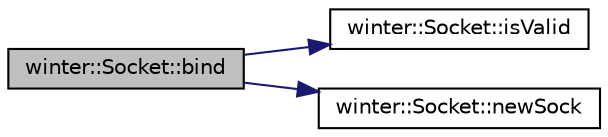 digraph "winter::Socket::bind"
{
 // LATEX_PDF_SIZE
  edge [fontname="Helvetica",fontsize="10",labelfontname="Helvetica",labelfontsize="10"];
  node [fontname="Helvetica",fontsize="10",shape=record];
  rankdir="LR";
  Node1 [label="winter::Socket::bind",height=0.2,width=0.4,color="black", fillcolor="grey75", style="filled", fontcolor="black",tooltip="绑定地址"];
  Node1 -> Node2 [color="midnightblue",fontsize="10",style="solid",fontname="Helvetica"];
  Node2 [label="winter::Socket::isValid",height=0.2,width=0.4,color="black", fillcolor="white", style="filled",URL="$classwinter_1_1Socket.html#aa53b07ea70805925ce517814ed8da603",tooltip="是否有效(m_sock != -1)"];
  Node1 -> Node3 [color="midnightblue",fontsize="10",style="solid",fontname="Helvetica"];
  Node3 [label="winter::Socket::newSock",height=0.2,width=0.4,color="black", fillcolor="white", style="filled",URL="$classwinter_1_1Socket.html#a2774cb4315a54946e8a6b83946d76172",tooltip="创建socket"];
}
